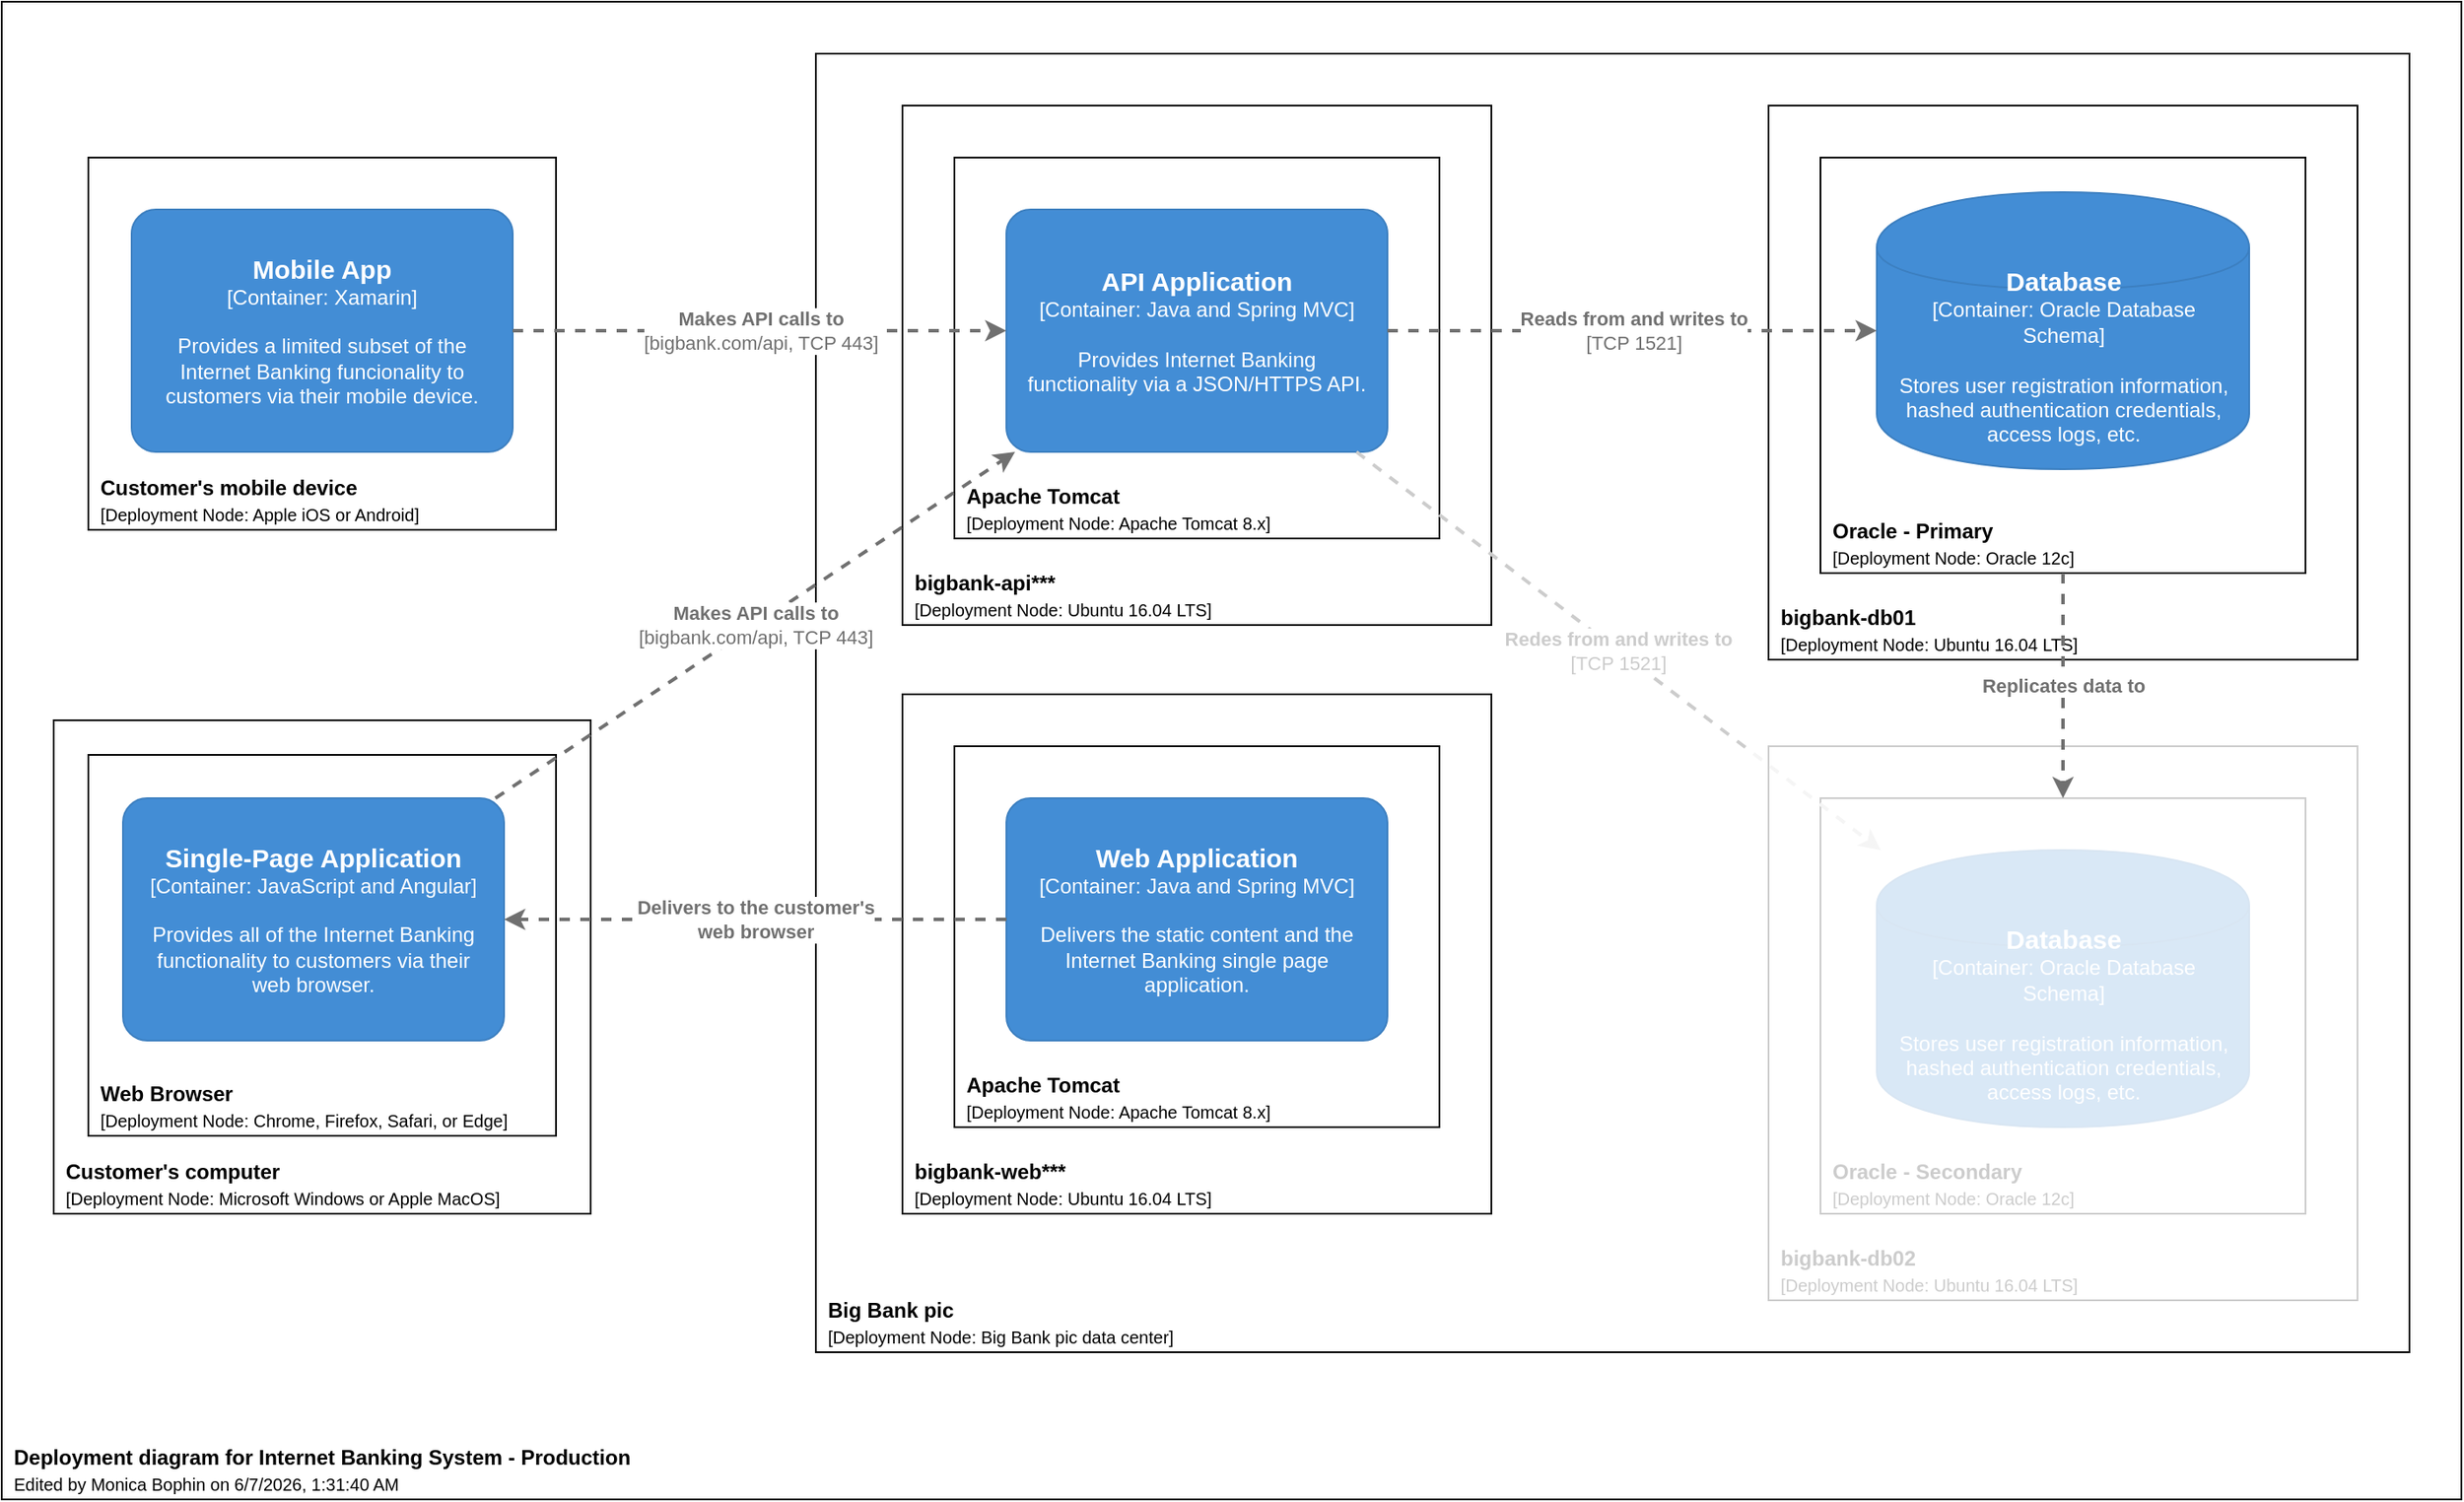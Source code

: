 <mxfile version="14.5.1" type="device"><diagram id="c16jCIlKHk_Z_jhVDiaq" name="Deployment Diagram for Internet Banking System"><mxGraphModel dx="1262" dy="1232" grid="1" gridSize="10" guides="1" tooltips="1" connect="1" arrows="1" fold="1" page="0" pageScale="1" pageWidth="2336" pageHeight="1654" math="0" shadow="0"><root><mxCell id="0"/><mxCell id="1" parent="0"/><object label="&lt;font&gt;&lt;b&gt;%c4_1_diagram_name%&lt;br&gt;&lt;/b&gt;&lt;font size=&quot;1&quot;&gt;Edited by %c4_2_author% on %timestamp%&lt;/font&gt;&lt;/font&gt;" placeholders="1" c4_0_type="Frame" c4_1_diagram_name="Deployment diagram for Internet Banking System - Production" c4_2_author="Monica Bophin" id="Efog-zOq7wbpOZDsRyCx-32"><mxCell style="rounded=0;whiteSpace=wrap;html=1;strokeColor=#000000;fillColor=#FFFFFF;fontColor=#000000;align=left;spacingLeft=5;verticalAlign=bottom;metaEdit=1;metaData={&quot;c4_0_type&quot;:{&quot;editable&quot;:false}};editable=1;comic=0;" parent="1" vertex="1"><mxGeometry x="1000" y="-10" width="1420" height="865" as="geometry"/></mxCell></object><object label="&lt;font&gt;&lt;b&gt;%c4_1_name%&lt;br&gt;&lt;/b&gt;&lt;font size=&quot;1&quot;&gt;[%c4_0_type%: %c4_2_technology%]&lt;/font&gt;&lt;/font&gt;" placeholders="1" c4_0_type="Deployment Node" c4_1_name="Customer's computer" c4_2_technology="Microsoft Windows or Apple MacOS" id="Efog-zOq7wbpOZDsRyCx-1"><mxCell style="rounded=0;whiteSpace=wrap;html=1;strokeColor=#000000;fillColor=#FFFFFF;fontColor=#000000;align=left;spacingLeft=5;verticalAlign=bottom;metaEdit=1;metaData={&quot;c4_0_type&quot;:{&quot;editable&quot;:false}};comic=0;" parent="1" vertex="1"><mxGeometry x="1030" y="405" width="310" height="285" as="geometry"/></mxCell></object><object label="&lt;font&gt;&lt;b&gt;%c4_1_name%&lt;br&gt;&lt;/b&gt;&lt;font size=&quot;1&quot;&gt;[%c4_0_type%: %c4_2_technology%]&lt;/font&gt;&lt;/font&gt;" placeholders="1" c4_0_type="Deployment Node" c4_1_name="Web Browser" c4_2_technology="Chrome, Firefox, Safari, or Edge" id="Efog-zOq7wbpOZDsRyCx-2"><mxCell style="rounded=0;whiteSpace=wrap;html=1;strokeColor=#000000;fillColor=#FFFFFF;fontColor=#000000;align=left;spacingLeft=5;verticalAlign=bottom;metaEdit=1;metaData={&quot;c4_0_type&quot;:{&quot;editable&quot;:false}};comic=0;" parent="1" vertex="1"><mxGeometry x="1050" y="425" width="270" height="220" as="geometry"/></mxCell></object><object placeholders="1" label="&lt;b style=&quot;font-size: 15px&quot;&gt;&lt;font style=&quot;font-size: 15px&quot;&gt;%c4_1_name%&lt;/font&gt;&lt;/b&gt;&lt;div&gt;&lt;font style=&quot;font-size: 12px&quot;&gt;[%c4_0_type%: %c4_2_technology%]&lt;/font&gt;&lt;/div&gt;&lt;br&gt;&lt;div&gt;%c4_3_description%&lt;/div&gt;" c4_0_type="Container" c4_1_name="Single-Page Application" c4_2_technology="JavaScript and Angular" c4_3_description="Provides all of the Internet Banking functionality to customers via their web browser." id="Efog-zOq7wbpOZDsRyCx-3"><mxCell style="rounded=1;whiteSpace=wrap;html=1;labelBackgroundColor=none;fillColor=#438DD5;fontColor=#ffffff;align=center;arcSize=10;strokeColor=#3C7FC0;metaEdit=1;metaData={&quot;c4_0_type&quot;:{&quot;editable&quot;:false}};points=[[0.25,0,0],[0.5,0,0],[0.75,0,0],[1,0.25,0],[1,0.5,0],[1,0.75,0],[0.75,1,0],[0.5,1,0],[0.25,1,0],[0,0.75,0],[0,0.5,0],[0,0.25,0]];comic=0;spacingLeft=10;spacingRight=10;" parent="1" vertex="1"><mxGeometry x="1070" y="450" width="220" height="140" as="geometry"/></mxCell></object><object label="&lt;font&gt;&lt;b&gt;%c4_1_name%&lt;br&gt;&lt;/b&gt;&lt;font size=&quot;1&quot;&gt;[%c4_0_type%: %c4_2_technology%]&lt;/font&gt;&lt;/font&gt;" placeholders="1" c4_0_type="Deployment Node" c4_1_name="Customer's mobile device" c4_2_technology="Apple iOS or Android" id="Efog-zOq7wbpOZDsRyCx-4"><mxCell style="rounded=0;whiteSpace=wrap;html=1;strokeColor=#000000;fillColor=#FFFFFF;fontColor=#000000;align=left;spacingLeft=5;verticalAlign=bottom;metaEdit=1;metaData={&quot;c4_0_type&quot;:{&quot;editable&quot;:false}};comic=0;" parent="1" vertex="1"><mxGeometry x="1050" y="80" width="270" height="215" as="geometry"/></mxCell></object><object placeholders="1" label="&lt;b style=&quot;font-size: 15px&quot;&gt;&lt;font style=&quot;font-size: 15px&quot;&gt;%c4_1_name%&lt;/font&gt;&lt;/b&gt;&lt;div&gt;&lt;font style=&quot;font-size: 12px&quot;&gt;[%c4_0_type%: %c4_2_technology%]&lt;/font&gt;&lt;/div&gt;&lt;br&gt;&lt;div&gt;%c4_3_description%&lt;/div&gt;" c4_0_type="Container" c4_1_name="Mobile App" c4_2_technology="Xamarin" c4_3_description="Provides a limited subset of the Internet Banking funcionality to customers via their mobile device." id="Efog-zOq7wbpOZDsRyCx-5"><mxCell style="rounded=1;whiteSpace=wrap;html=1;labelBackgroundColor=none;fillColor=#438DD5;fontColor=#ffffff;align=center;arcSize=10;strokeColor=#3C7FC0;metaEdit=1;metaData={&quot;c4_0_type&quot;:{&quot;editable&quot;:false}};points=[[0.25,0,0],[0.5,0,0],[0.75,0,0],[1,0.25,0],[1,0.5,0],[1,0.75,0],[0.75,1,0],[0.5,1,0],[0.25,1,0],[0,0.75,0],[0,0.5,0],[0,0.25,0]];comic=0;spacingLeft=10;spacingRight=10;" parent="1" vertex="1"><mxGeometry x="1075" y="110" width="220" height="140" as="geometry"/></mxCell></object><object label="&lt;font&gt;&lt;b&gt;%c4_1_name%&lt;br&gt;&lt;/b&gt;&lt;font size=&quot;1&quot;&gt;[%c4_0_type%: %c4_2_technology%]&lt;/font&gt;&lt;/font&gt;" placeholders="1" c4_0_type="Deployment Node" c4_1_name="Big Bank pic" c4_2_technology="Big Bank pic data center" id="Efog-zOq7wbpOZDsRyCx-6"><mxCell style="rounded=0;whiteSpace=wrap;html=1;strokeColor=#000000;fillColor=#FFFFFF;fontColor=#000000;align=left;spacingLeft=5;verticalAlign=bottom;metaEdit=1;metaData={&quot;c4_0_type&quot;:{&quot;editable&quot;:false}};comic=0;" parent="1" vertex="1"><mxGeometry x="1470" y="20" width="920" height="750" as="geometry"/></mxCell></object><object label="&lt;font&gt;&lt;b&gt;%c4_1_name%&lt;br&gt;&lt;/b&gt;&lt;font size=&quot;1&quot;&gt;[%c4_0_type%: %c4_2_technology%]&lt;/font&gt;&lt;/font&gt;" placeholders="1" c4_0_type="Deployment Node" c4_1_name="bigbank-web***" c4_2_technology="Ubuntu 16.04 LTS" id="Efog-zOq7wbpOZDsRyCx-7"><mxCell style="rounded=0;whiteSpace=wrap;html=1;strokeColor=#000000;fillColor=#FFFFFF;fontColor=#000000;align=left;spacingLeft=5;verticalAlign=bottom;metaEdit=1;metaData={&quot;c4_0_type&quot;:{&quot;editable&quot;:false}};comic=0;" parent="1" vertex="1"><mxGeometry x="1520" y="390" width="340" height="300" as="geometry"/></mxCell></object><object label="&lt;font&gt;&lt;b&gt;%c4_1_name%&lt;br&gt;&lt;/b&gt;&lt;font size=&quot;1&quot;&gt;[%c4_0_type%: %c4_2_technology%]&lt;/font&gt;&lt;/font&gt;" placeholders="1" c4_0_type="Deployment Node" c4_1_name="Apache Tomcat" c4_2_technology="Apache Tomcat 8.x" id="Efog-zOq7wbpOZDsRyCx-8"><mxCell style="rounded=0;whiteSpace=wrap;html=1;strokeColor=#000000;fillColor=#FFFFFF;fontColor=#000000;align=left;spacingLeft=5;verticalAlign=bottom;metaEdit=1;metaData={&quot;c4_0_type&quot;:{&quot;editable&quot;:false}};comic=0;" parent="1" vertex="1"><mxGeometry x="1550" y="420" width="280" height="220" as="geometry"/></mxCell></object><object placeholders="1" label="&lt;b style=&quot;font-size: 15px&quot;&gt;&lt;font style=&quot;font-size: 15px&quot;&gt;%c4_1_name%&lt;/font&gt;&lt;/b&gt;&lt;div&gt;&lt;font style=&quot;font-size: 12px&quot;&gt;[%c4_0_type%: %c4_2_technology%]&lt;/font&gt;&lt;/div&gt;&lt;br&gt;&lt;div&gt;%c4_3_description%&lt;/div&gt;" c4_0_type="Container" c4_1_name="Web Application" c4_2_technology="Java and Spring MVC" c4_3_description="Delivers the static content and the Internet Banking single page application." id="Efog-zOq7wbpOZDsRyCx-9"><mxCell style="rounded=1;whiteSpace=wrap;html=1;labelBackgroundColor=none;fillColor=#438DD5;fontColor=#ffffff;align=center;arcSize=10;strokeColor=#3C7FC0;metaEdit=1;metaData={&quot;c4_0_type&quot;:{&quot;editable&quot;:false}};points=[[0.25,0,0],[0.5,0,0],[0.75,0,0],[1,0.25,0],[1,0.5,0],[1,0.75,0],[0.75,1,0],[0.5,1,0],[0.25,1,0],[0,0.75,0],[0,0.5,0],[0,0.25,0]];comic=0;spacingLeft=10;spacingRight=10;" parent="1" vertex="1"><mxGeometry x="1580" y="450" width="220" height="140" as="geometry"/></mxCell></object><object label="&lt;font&gt;&lt;b&gt;%c4_1_name%&lt;br&gt;&lt;/b&gt;&lt;font size=&quot;1&quot;&gt;[%c4_0_type%: %c4_2_technology%]&lt;/font&gt;&lt;/font&gt;" placeholders="1" c4_0_type="Deployment Node" c4_1_name="bigbank-api***" c4_2_technology="Ubuntu 16.04 LTS" id="Efog-zOq7wbpOZDsRyCx-10"><mxCell style="rounded=0;whiteSpace=wrap;html=1;strokeColor=#000000;fillColor=#FFFFFF;fontColor=#000000;align=left;spacingLeft=5;verticalAlign=bottom;metaEdit=1;metaData={&quot;c4_0_type&quot;:{&quot;editable&quot;:false}};comic=0;" parent="1" vertex="1"><mxGeometry x="1520" y="50" width="340" height="300" as="geometry"/></mxCell></object><object label="&lt;font&gt;&lt;b&gt;%c4_1_name%&lt;br&gt;&lt;/b&gt;&lt;font size=&quot;1&quot;&gt;[%c4_0_type%: %c4_2_technology%]&lt;/font&gt;&lt;/font&gt;" placeholders="1" c4_0_type="Deployment Node" c4_1_name="Apache Tomcat" c4_2_technology="Apache Tomcat 8.x" id="Efog-zOq7wbpOZDsRyCx-11"><mxCell style="rounded=0;whiteSpace=wrap;html=1;strokeColor=#000000;fillColor=#FFFFFF;fontColor=#000000;align=left;spacingLeft=5;verticalAlign=bottom;metaEdit=1;metaData={&quot;c4_0_type&quot;:{&quot;editable&quot;:false}};comic=0;" parent="1" vertex="1"><mxGeometry x="1550" y="80" width="280" height="220" as="geometry"/></mxCell></object><object placeholders="1" label="&lt;b style=&quot;font-size: 15px&quot;&gt;&lt;font style=&quot;font-size: 15px&quot;&gt;%c4_1_name%&lt;/font&gt;&lt;/b&gt;&lt;div&gt;&lt;font style=&quot;font-size: 12px&quot;&gt;[%c4_0_type%: %c4_2_technology%]&lt;/font&gt;&lt;/div&gt;&lt;br&gt;&lt;div&gt;%c4_3_description%&lt;/div&gt;" c4_0_type="Container" c4_1_name="API Application" c4_2_technology="Java and Spring MVC" c4_3_description="Provides Internet Banking functionality via a JSON/HTTPS API." id="Efog-zOq7wbpOZDsRyCx-13"><mxCell style="rounded=1;whiteSpace=wrap;html=1;labelBackgroundColor=none;fillColor=#438DD5;fontColor=#ffffff;align=center;arcSize=10;strokeColor=#3C7FC0;metaEdit=1;metaData={&quot;c4_0_type&quot;:{&quot;editable&quot;:false}};points=[[0.25,0,0],[0.5,0,0],[0.75,0,0],[1,0.25,0],[1,0.5,0],[1,0.75,0],[0.75,1,0],[0.5,1,0],[0.25,1,0],[0,0.75,0],[0,0.5,0],[0,0.25,0]];comic=0;spacingLeft=10;spacingRight=10;" parent="1" vertex="1"><mxGeometry x="1580" y="110" width="220" height="140" as="geometry"/></mxCell></object><object label="&lt;font&gt;&lt;b&gt;%c4_1_name%&lt;br&gt;&lt;/b&gt;&lt;font size=&quot;1&quot;&gt;[%c4_0_type%: %c4_2_technology%]&lt;/font&gt;&lt;/font&gt;" placeholders="1" c4_0_type="Deployment Node" c4_1_name="bigbank-db01" c4_2_technology="Ubuntu 16.04 LTS" id="Efog-zOq7wbpOZDsRyCx-14"><mxCell style="rounded=0;whiteSpace=wrap;html=1;strokeColor=#000000;fillColor=#FFFFFF;fontColor=#000000;align=left;spacingLeft=5;verticalAlign=bottom;metaEdit=1;metaData={&quot;c4_0_type&quot;:{&quot;editable&quot;:false}};comic=0;" parent="1" vertex="1"><mxGeometry x="2020" y="50" width="340" height="320" as="geometry"/></mxCell></object><object label="&lt;font&gt;&lt;b&gt;%c4_1_name%&lt;br&gt;&lt;/b&gt;&lt;font size=&quot;1&quot;&gt;[%c4_0_type%: %c4_2_technology%]&lt;/font&gt;&lt;/font&gt;" placeholders="1" c4_0_type="Deployment Node" c4_1_name="Oracle - Primary" c4_2_technology="Oracle 12c" id="Efog-zOq7wbpOZDsRyCx-15"><mxCell style="rounded=0;whiteSpace=wrap;html=1;strokeColor=#000000;fillColor=#FFFFFF;fontColor=#000000;align=left;spacingLeft=5;verticalAlign=bottom;metaEdit=1;metaData={&quot;c4_0_type&quot;:{&quot;editable&quot;:false}};comic=0;" parent="1" vertex="1"><mxGeometry x="2050" y="80" width="280" height="240" as="geometry"/></mxCell></object><object placeholders="1" label="&lt;b style=&quot;font-size: 15px&quot;&gt;&lt;font style=&quot;font-size: 15px&quot;&gt;%c4_0_type%&lt;/font&gt;&lt;/b&gt;&lt;div&gt;&lt;font style=&quot;font-size: 12px&quot;&gt;[Container:&amp;nbsp;%c4_1_technology%]&lt;/font&gt;&lt;/div&gt;&lt;br&gt;&lt;div&gt;%c4_2_description%&lt;/div&gt;" c4_0_type="Database" c4_1_technology="Oracle Database Schema" c4_2_description="Stores user registration information, hashed authentication credentials, access logs, etc." id="Efog-zOq7wbpOZDsRyCx-16"><mxCell style="shape=cylinder;whiteSpace=wrap;html=1;boundedLbl=1;rounded=0;labelBackgroundColor=none;fillColor=#438DD5;fontSize=12;fontColor=#ffffff;align=center;strokeColor=#3C7FC0;metaEdit=1;points=[[0.5,0,0],[1,0.25,0],[1,0.5,0],[1,0.75,0],[0.5,1,0],[0,0.75,0],[0,0.5,0],[0,0.25,0]];metaData={&quot;c4_0_type&quot;:{&quot;editable&quot;:false}};rotation=0;horizontal=1;comic=0;spacingLeft=10;spacingRight=10;spacingBottom=10;" parent="1" vertex="1"><mxGeometry x="2082.5" y="100" width="215" height="160" as="geometry"/></mxCell></object><object label="&lt;font&gt;&lt;b&gt;%c4_1_name%&lt;br&gt;&lt;/b&gt;&lt;font size=&quot;1&quot;&gt;[%c4_0_type%: %c4_2_technology%]&lt;/font&gt;&lt;/font&gt;" placeholders="1" c4_0_type="Deployment Node" c4_1_name="bigbank-db02" c4_2_technology="Ubuntu 16.04 LTS" id="Efog-zOq7wbpOZDsRyCx-17"><mxCell style="rounded=0;whiteSpace=wrap;html=1;strokeColor=#000000;fillColor=#FFFFFF;fontColor=#000000;align=left;spacingLeft=5;verticalAlign=bottom;metaEdit=1;metaData={&quot;c4_0_type&quot;:{&quot;editable&quot;:false}};comic=0;" parent="1" vertex="1"><mxGeometry x="2020" y="420" width="340" height="320" as="geometry"/></mxCell></object><object label="&lt;font&gt;&lt;b&gt;%c4_1_name%&lt;br&gt;&lt;/b&gt;&lt;font size=&quot;1&quot;&gt;[%c4_0_type%: %c4_2_technology%]&lt;/font&gt;&lt;/font&gt;" placeholders="1" c4_0_type="Deployment Node" c4_1_name="Oracle - Secondary" c4_2_technology="Oracle 12c" id="Efog-zOq7wbpOZDsRyCx-18"><mxCell style="rounded=0;whiteSpace=wrap;html=1;strokeColor=#000000;fillColor=#FFFFFF;fontColor=#000000;align=left;spacingLeft=5;verticalAlign=bottom;metaEdit=1;metaData={&quot;c4_0_type&quot;:{&quot;editable&quot;:false}};comic=0;" parent="1" vertex="1"><mxGeometry x="2050" y="450" width="280" height="240" as="geometry"/></mxCell></object><object placeholders="1" label="&lt;b style=&quot;font-size: 15px&quot;&gt;&lt;font style=&quot;font-size: 15px&quot;&gt;%c4_0_type%&lt;/font&gt;&lt;/b&gt;&lt;div&gt;&lt;font style=&quot;font-size: 12px&quot;&gt;[Container:&amp;nbsp;%c4_1_technology%]&lt;/font&gt;&lt;/div&gt;&lt;br&gt;&lt;div&gt;%c4_2_description%&lt;/div&gt;" c4_0_type="Database" c4_1_technology="Oracle Database Schema" c4_2_description="Stores user registration information, hashed authentication credentials, access logs, etc." id="Efog-zOq7wbpOZDsRyCx-19"><mxCell style="shape=cylinder;whiteSpace=wrap;html=1;boundedLbl=1;rounded=0;labelBackgroundColor=none;fillColor=#438DD5;fontSize=12;fontColor=#ffffff;align=center;strokeColor=#3C7FC0;metaEdit=1;points=[[0.5,0,0],[1,0.25,0],[1,0.5,0],[1,0.75,0],[0.5,1,0],[0,0.75,0],[0,0.5,0],[0,0.25,0]];metaData={&quot;c4_0_type&quot;:{&quot;editable&quot;:false}};rotation=0;horizontal=1;comic=0;spacingLeft=10;spacingRight=10;spacingBottom=10;perimeter=rectanglePerimeter;" parent="1" vertex="1"><mxGeometry x="2082.5" y="480" width="215" height="160" as="geometry"/></mxCell></object><object placeholders="1" label="&lt;div style=&quot;text-align: left&quot;&gt;&lt;div style=&quot;text-align: center&quot;&gt;&lt;b&gt;%c4_1_description%&lt;/b&gt;&lt;/div&gt;&lt;div style=&quot;text-align: center&quot;&gt;[%c4_2_technology%]&lt;/div&gt;&lt;/div&gt;" c4_0_type="Relationship" c4_1_description="Makes API calls to" c4_2_technology="bigbank.com/api, TCP 443" id="Efog-zOq7wbpOZDsRyCx-21"><mxCell style="edgeStyle=none;rounded=0;html=1;jettySize=auto;orthogonalLoop=1;strokeColor=#707070;strokeWidth=2;fontColor=#707070;jumpStyle=none;dashed=1;metaEdit=1;metaData={&quot;c4_0_type&quot;:{&quot;editable&quot;:false}};shadow=0;" parent="1" source="Efog-zOq7wbpOZDsRyCx-3" target="Efog-zOq7wbpOZDsRyCx-13" edge="1"><mxGeometry width="160" relative="1" as="geometry"><mxPoint x="7.6" y="540" as="sourcePoint"/><mxPoint x="82.4" y="650" as="targetPoint"/></mxGeometry></mxCell></object><object placeholders="1" label="&lt;div style=&quot;text-align: left&quot;&gt;&lt;div style=&quot;text-align: center&quot;&gt;&lt;b&gt;%c4_1_description%&lt;/b&gt;&lt;/div&gt;&lt;div style=&quot;text-align: center&quot;&gt;[%c4_2_technology%]&lt;/div&gt;&lt;/div&gt;" c4_0_type="Relationship" c4_1_description="Makes API calls to" c4_2_technology="bigbank.com/api, TCP 443" id="Efog-zOq7wbpOZDsRyCx-22"><mxCell style="edgeStyle=none;rounded=0;html=1;jettySize=auto;orthogonalLoop=1;strokeColor=#707070;strokeWidth=2;fontColor=#707070;jumpStyle=none;dashed=1;metaEdit=1;metaData={&quot;c4_0_type&quot;:{&quot;editable&quot;:false}};shadow=0;" parent="1" source="Efog-zOq7wbpOZDsRyCx-5" target="Efog-zOq7wbpOZDsRyCx-13" edge="1"><mxGeometry width="160" relative="1" as="geometry"><mxPoint x="1296.364" y="560" as="sourcePoint"/><mxPoint x="1623.636" y="260" as="targetPoint"/></mxGeometry></mxCell></object><object placeholders="1" label="&lt;div style=&quot;text-align: left&quot;&gt;&lt;div style=&quot;text-align: center&quot;&gt;&lt;b&gt;%c4_1_description%&lt;/b&gt;&lt;/div&gt;&lt;/div&gt;" c4_0_type="Relationship" c4_1_description="Delivers to the customer's &#10;web browser" id="Efog-zOq7wbpOZDsRyCx-23"><mxCell style="edgeStyle=none;rounded=0;html=1;jettySize=auto;orthogonalLoop=1;strokeColor=#707070;strokeWidth=2;fontColor=#707070;jumpStyle=none;dashed=1;metaEdit=1;metaData={&quot;c4_0_type&quot;:{&quot;editable&quot;:false}};shadow=0;" parent="1" source="Efog-zOq7wbpOZDsRyCx-9" target="Efog-zOq7wbpOZDsRyCx-3" edge="1"><mxGeometry width="160" relative="1" as="geometry"><mxPoint x="-40" y="250" as="sourcePoint"/><mxPoint x="-40" y="400" as="targetPoint"/></mxGeometry></mxCell></object><object placeholders="1" label="&lt;div style=&quot;text-align: left&quot;&gt;&lt;div style=&quot;text-align: center&quot;&gt;&lt;b&gt;%c4_1_description%&lt;/b&gt;&lt;/div&gt;&lt;div style=&quot;text-align: center&quot;&gt;[%c4_2_technology%]&lt;/div&gt;&lt;/div&gt;" c4_0_type="Relationship" c4_1_description="Reads from and writes to" c4_2_technology="TCP 1521" id="Efog-zOq7wbpOZDsRyCx-24"><mxCell style="rounded=0;html=1;jettySize=auto;orthogonalLoop=1;strokeColor=#707070;strokeWidth=2;fontColor=#707070;jumpStyle=none;dashed=1;metaEdit=1;metaData={&quot;c4_0_type&quot;:{&quot;editable&quot;:false}};shadow=0;" parent="1" source="Efog-zOq7wbpOZDsRyCx-13" target="Efog-zOq7wbpOZDsRyCx-16" edge="1"><mxGeometry width="160" relative="1" as="geometry"><mxPoint x="20" y="720" as="sourcePoint"/><mxPoint x="-310" y="720" as="targetPoint"/></mxGeometry></mxCell></object><object placeholders="1" label="&lt;div style=&quot;text-align: left&quot;&gt;&lt;div style=&quot;text-align: center&quot;&gt;&lt;b&gt;%c4_1_description%&lt;/b&gt;&lt;/div&gt;&lt;div style=&quot;text-align: center&quot;&gt;[%c4_2_technology%]&lt;/div&gt;&lt;/div&gt;" c4_0_type="Relationship" c4_1_description="Redes from and writes to" c4_2_technology="TCP 1521" id="Efog-zOq7wbpOZDsRyCx-29"><mxCell style="edgeStyle=none;rounded=0;html=1;jettySize=auto;orthogonalLoop=1;strokeWidth=2;jumpStyle=none;dashed=1;metaEdit=1;metaData={&quot;c4_0_type&quot;:{&quot;editable&quot;:false}};shadow=0;strokeColor=#CCCCCC;fontColor=#CCCCCC;" parent="1" source="Efog-zOq7wbpOZDsRyCx-13" target="Efog-zOq7wbpOZDsRyCx-19" edge="1"><mxGeometry width="160" relative="1" as="geometry"><mxPoint x="760" y="380" as="sourcePoint"/><mxPoint x="1170" y="380" as="targetPoint"/></mxGeometry></mxCell></object><mxCell id="cRrAfui_3EaWJZeJxxjg-1" value="" style="rounded=0;whiteSpace=wrap;html=1;fontColor=#999999;fillColor=#FFFFFF;strokeColor=none;fillOpacity=80;" vertex="1" parent="1"><mxGeometry x="2010" y="410" width="360" height="340" as="geometry"/></mxCell><object placeholders="1" label="&lt;div style=&quot;text-align: left&quot;&gt;&lt;div style=&quot;text-align: center&quot;&gt;&lt;b&gt;%c4_1_description%&lt;/b&gt;&lt;/div&gt;&lt;/div&gt;" c4_0_type="Relationship" c4_1_description="Replicates data to" id="Efog-zOq7wbpOZDsRyCx-25"><mxCell style="edgeStyle=none;rounded=0;html=1;jettySize=auto;orthogonalLoop=1;strokeColor=#707070;strokeWidth=2;fontColor=#707070;jumpStyle=none;dashed=1;metaEdit=1;metaData={&quot;c4_0_type&quot;:{&quot;editable&quot;:false}};shadow=0;" parent="1" source="Efog-zOq7wbpOZDsRyCx-15" target="Efog-zOq7wbpOZDsRyCx-18" edge="1"><mxGeometry width="160" relative="1" as="geometry"><mxPoint x="1590" y="552.917" as="sourcePoint"/><mxPoint x="2020" y="-70" as="targetPoint"/></mxGeometry></mxCell></object></root></mxGraphModel></diagram></mxfile>
